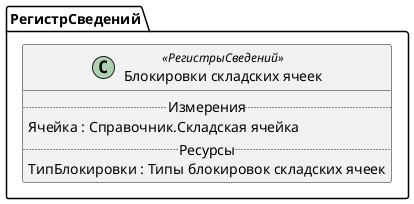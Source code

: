 ﻿@startuml БлокировкиСкладскихЯчеек
'!include templates.wsd
'..\include templates.wsd
class РегистрСведений.БлокировкиСкладскихЯчеек as "Блокировки складских ячеек" <<РегистрыСведений>>
{
..Измерения..
Ячейка : Справочник.Складская ячейка
..Ресурсы..
ТипБлокировки : Типы блокировок складских ячеек
}
@enduml
